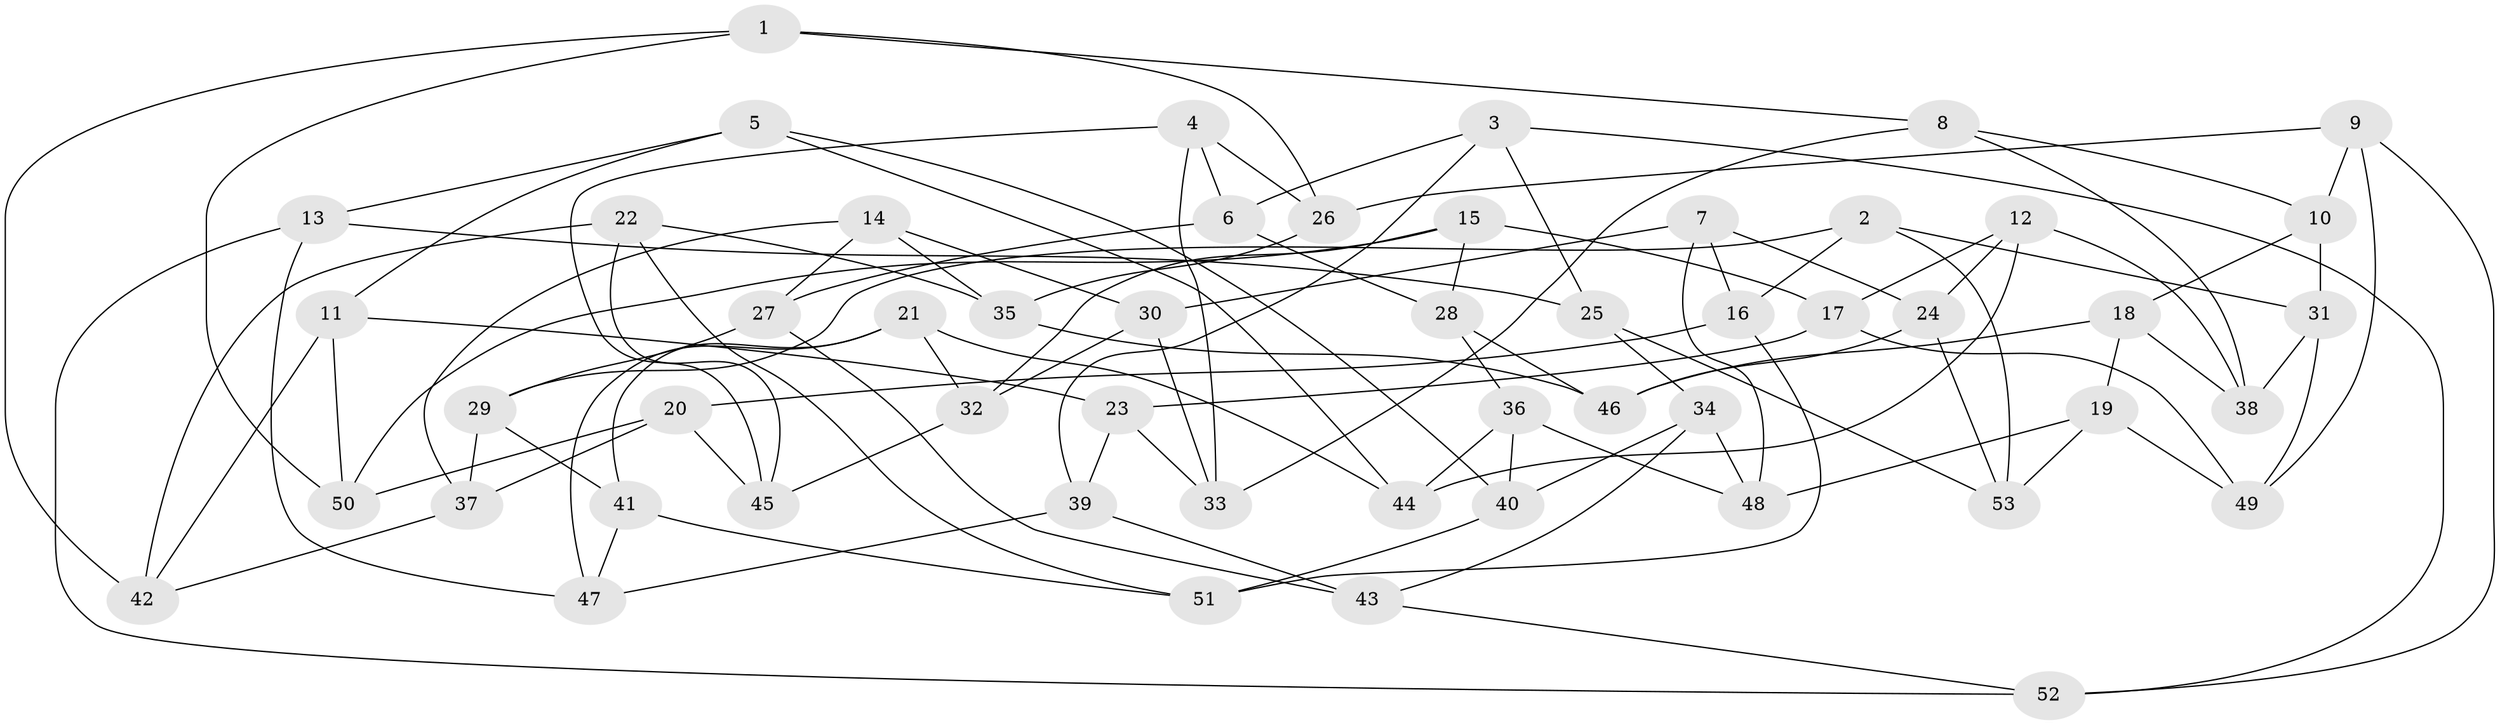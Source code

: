// Generated by graph-tools (version 1.1) at 2025/16/03/09/25 04:16:33]
// undirected, 53 vertices, 106 edges
graph export_dot {
graph [start="1"]
  node [color=gray90,style=filled];
  1;
  2;
  3;
  4;
  5;
  6;
  7;
  8;
  9;
  10;
  11;
  12;
  13;
  14;
  15;
  16;
  17;
  18;
  19;
  20;
  21;
  22;
  23;
  24;
  25;
  26;
  27;
  28;
  29;
  30;
  31;
  32;
  33;
  34;
  35;
  36;
  37;
  38;
  39;
  40;
  41;
  42;
  43;
  44;
  45;
  46;
  47;
  48;
  49;
  50;
  51;
  52;
  53;
  1 -- 42;
  1 -- 8;
  1 -- 26;
  1 -- 50;
  2 -- 29;
  2 -- 16;
  2 -- 31;
  2 -- 53;
  3 -- 52;
  3 -- 39;
  3 -- 6;
  3 -- 25;
  4 -- 45;
  4 -- 33;
  4 -- 6;
  4 -- 26;
  5 -- 13;
  5 -- 40;
  5 -- 11;
  5 -- 44;
  6 -- 28;
  6 -- 27;
  7 -- 48;
  7 -- 16;
  7 -- 24;
  7 -- 30;
  8 -- 33;
  8 -- 38;
  8 -- 10;
  9 -- 49;
  9 -- 26;
  9 -- 52;
  9 -- 10;
  10 -- 31;
  10 -- 18;
  11 -- 23;
  11 -- 50;
  11 -- 42;
  12 -- 24;
  12 -- 44;
  12 -- 38;
  12 -- 17;
  13 -- 25;
  13 -- 47;
  13 -- 52;
  14 -- 30;
  14 -- 37;
  14 -- 35;
  14 -- 27;
  15 -- 28;
  15 -- 50;
  15 -- 32;
  15 -- 17;
  16 -- 20;
  16 -- 51;
  17 -- 23;
  17 -- 49;
  18 -- 19;
  18 -- 38;
  18 -- 46;
  19 -- 48;
  19 -- 49;
  19 -- 53;
  20 -- 37;
  20 -- 50;
  20 -- 45;
  21 -- 41;
  21 -- 32;
  21 -- 47;
  21 -- 44;
  22 -- 35;
  22 -- 42;
  22 -- 51;
  22 -- 45;
  23 -- 39;
  23 -- 33;
  24 -- 53;
  24 -- 46;
  25 -- 53;
  25 -- 34;
  26 -- 35;
  27 -- 43;
  27 -- 29;
  28 -- 36;
  28 -- 46;
  29 -- 41;
  29 -- 37;
  30 -- 32;
  30 -- 33;
  31 -- 49;
  31 -- 38;
  32 -- 45;
  34 -- 48;
  34 -- 43;
  34 -- 40;
  35 -- 46;
  36 -- 48;
  36 -- 44;
  36 -- 40;
  37 -- 42;
  39 -- 43;
  39 -- 47;
  40 -- 51;
  41 -- 47;
  41 -- 51;
  43 -- 52;
}
